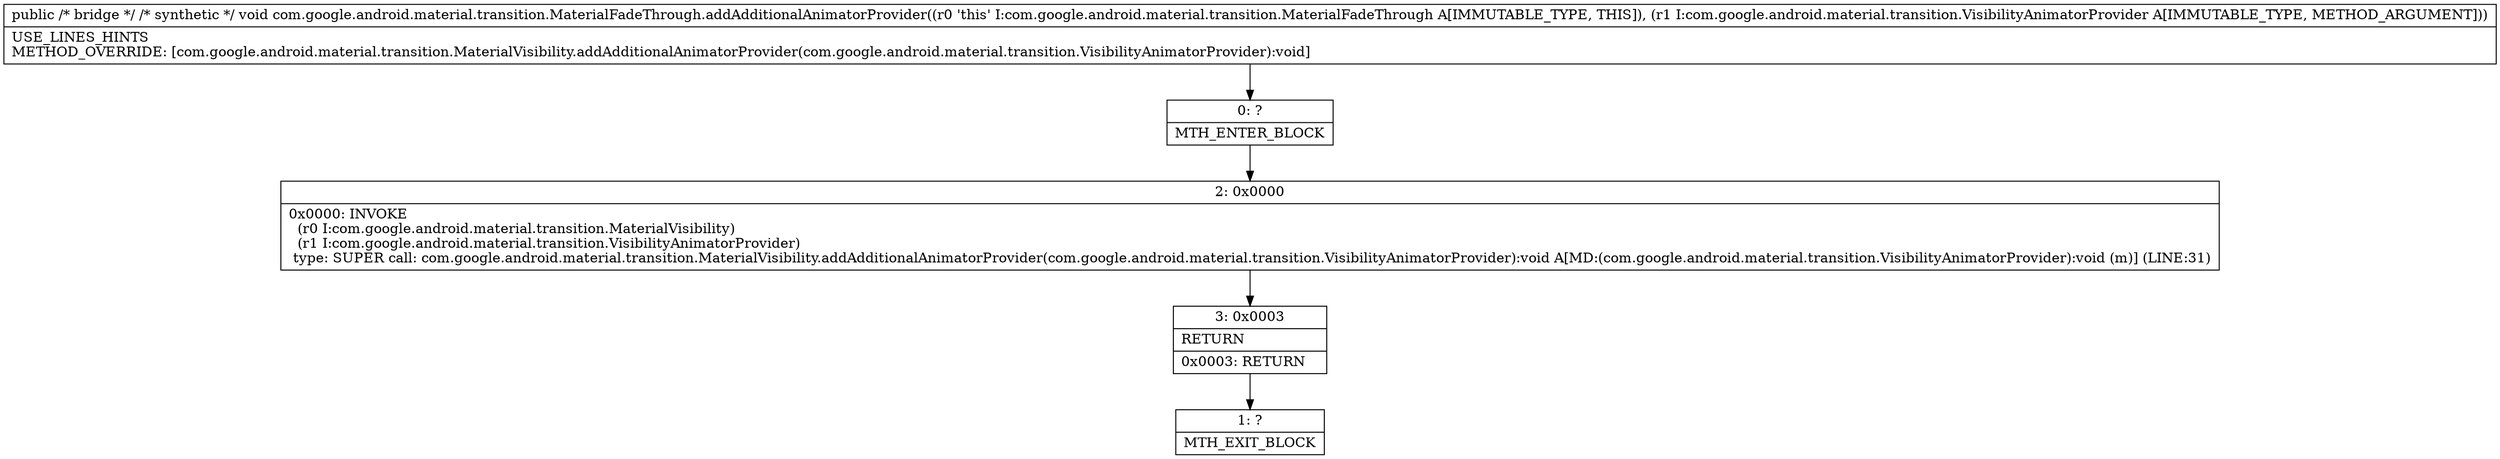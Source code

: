 digraph "CFG forcom.google.android.material.transition.MaterialFadeThrough.addAdditionalAnimatorProvider(Lcom\/google\/android\/material\/transition\/VisibilityAnimatorProvider;)V" {
Node_0 [shape=record,label="{0\:\ ?|MTH_ENTER_BLOCK\l}"];
Node_2 [shape=record,label="{2\:\ 0x0000|0x0000: INVOKE  \l  (r0 I:com.google.android.material.transition.MaterialVisibility)\l  (r1 I:com.google.android.material.transition.VisibilityAnimatorProvider)\l type: SUPER call: com.google.android.material.transition.MaterialVisibility.addAdditionalAnimatorProvider(com.google.android.material.transition.VisibilityAnimatorProvider):void A[MD:(com.google.android.material.transition.VisibilityAnimatorProvider):void (m)] (LINE:31)\l}"];
Node_3 [shape=record,label="{3\:\ 0x0003|RETURN\l|0x0003: RETURN   \l}"];
Node_1 [shape=record,label="{1\:\ ?|MTH_EXIT_BLOCK\l}"];
MethodNode[shape=record,label="{public \/* bridge *\/ \/* synthetic *\/ void com.google.android.material.transition.MaterialFadeThrough.addAdditionalAnimatorProvider((r0 'this' I:com.google.android.material.transition.MaterialFadeThrough A[IMMUTABLE_TYPE, THIS]), (r1 I:com.google.android.material.transition.VisibilityAnimatorProvider A[IMMUTABLE_TYPE, METHOD_ARGUMENT]))  | USE_LINES_HINTS\lMETHOD_OVERRIDE: [com.google.android.material.transition.MaterialVisibility.addAdditionalAnimatorProvider(com.google.android.material.transition.VisibilityAnimatorProvider):void]\l}"];
MethodNode -> Node_0;Node_0 -> Node_2;
Node_2 -> Node_3;
Node_3 -> Node_1;
}

